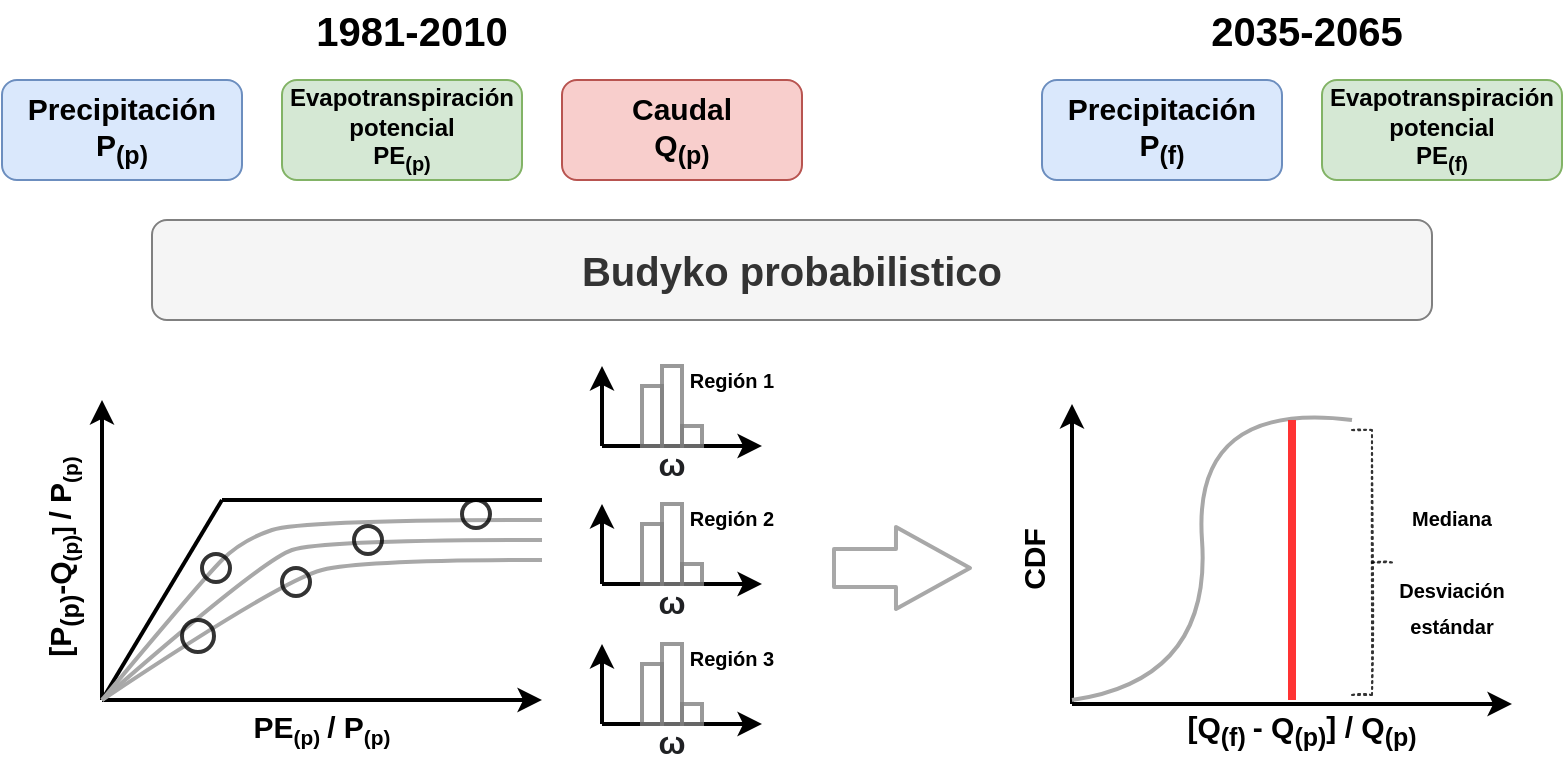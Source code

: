 <mxfile version="15.5.5" type="github">
  <diagram id="A99DdAJ5PK1zMeIAeDLB" name="Page-1">
    <mxGraphModel dx="1372" dy="707" grid="1" gridSize="10" guides="1" tooltips="1" connect="1" arrows="1" fold="1" page="1" pageScale="1" pageWidth="50" pageHeight="50" math="0" shadow="0">
      <root>
        <mxCell id="0" />
        <mxCell id="1" parent="0" />
        <mxCell id="cclBEqFT7hq5Q4IXAHW2-156" value="" style="group" vertex="1" connectable="0" parent="1">
          <mxGeometry x="60" y="110" width="780" height="382" as="geometry" />
        </mxCell>
        <mxCell id="cclBEqFT7hq5Q4IXAHW2-1" value="Precipitación&lt;br&gt;P&lt;sub&gt;(p)&lt;/sub&gt;" style="rounded=1;whiteSpace=wrap;html=1;fontStyle=1;fontSize=15;labelBackgroundColor=none;labelBorderColor=none;fillColor=#dae8fc;strokeColor=#6c8ebf;" vertex="1" parent="cclBEqFT7hq5Q4IXAHW2-156">
          <mxGeometry y="40" width="120" height="50" as="geometry" />
        </mxCell>
        <mxCell id="cclBEqFT7hq5Q4IXAHW2-2" value="Evapotranspiración potencial&lt;br&gt;PE&lt;sub&gt;(p)&lt;/sub&gt;" style="rounded=1;whiteSpace=wrap;html=1;fontStyle=1;fontSize=12;labelBackgroundColor=none;labelBorderColor=none;fillColor=#d5e8d4;strokeColor=#82b366;" vertex="1" parent="cclBEqFT7hq5Q4IXAHW2-156">
          <mxGeometry x="140" y="40" width="120" height="50" as="geometry" />
        </mxCell>
        <mxCell id="cclBEqFT7hq5Q4IXAHW2-3" value="Caudal&lt;br&gt;Q&lt;sub&gt;(p)&lt;/sub&gt;" style="rounded=1;whiteSpace=wrap;html=1;fontStyle=1;fontSize=15;labelBackgroundColor=none;labelBorderColor=none;fillColor=#f8cecc;strokeColor=#b85450;" vertex="1" parent="cclBEqFT7hq5Q4IXAHW2-156">
          <mxGeometry x="280" y="40" width="120" height="50" as="geometry" />
        </mxCell>
        <mxCell id="cclBEqFT7hq5Q4IXAHW2-4" value="Precipitación&lt;br&gt;P&lt;sub&gt;(f)&lt;/sub&gt;" style="rounded=1;whiteSpace=wrap;html=1;fontStyle=1;fontSize=15;labelBackgroundColor=none;labelBorderColor=none;fillColor=#dae8fc;strokeColor=#6c8ebf;" vertex="1" parent="cclBEqFT7hq5Q4IXAHW2-156">
          <mxGeometry x="520" y="40" width="120" height="50" as="geometry" />
        </mxCell>
        <mxCell id="cclBEqFT7hq5Q4IXAHW2-5" value="Evapotranspiración potencial&lt;br&gt;PE&lt;sub&gt;(f)&lt;/sub&gt;" style="rounded=1;whiteSpace=wrap;html=1;fontStyle=1;fontSize=12;labelBackgroundColor=none;labelBorderColor=none;fillColor=#d5e8d4;strokeColor=#82b366;" vertex="1" parent="cclBEqFT7hq5Q4IXAHW2-156">
          <mxGeometry x="660" y="40" width="120" height="50" as="geometry" />
        </mxCell>
        <mxCell id="cclBEqFT7hq5Q4IXAHW2-8" value="Budyko probabilistico" style="rounded=1;whiteSpace=wrap;html=1;fontStyle=1;fontSize=20;labelBackgroundColor=none;labelBorderColor=none;fillColor=#f5f5f5;strokeColor=#808080;fontColor=#333333;shadow=0;glass=0;" vertex="1" parent="cclBEqFT7hq5Q4IXAHW2-156">
          <mxGeometry x="75" y="110" width="640" height="50" as="geometry" />
        </mxCell>
        <mxCell id="cclBEqFT7hq5Q4IXAHW2-127" value="" style="shape=flexArrow;endArrow=classic;html=1;fontSize=10;strokeColor=#A8A8A8;strokeWidth=2;curved=1;width=18;endSize=11.67;" edge="1" parent="cclBEqFT7hq5Q4IXAHW2-156">
          <mxGeometry width="50" height="50" relative="1" as="geometry">
            <mxPoint x="415" y="284" as="sourcePoint" />
            <mxPoint x="485" y="284" as="targetPoint" />
          </mxGeometry>
        </mxCell>
        <mxCell id="cclBEqFT7hq5Q4IXAHW2-129" value="" style="group" vertex="1" connectable="0" parent="cclBEqFT7hq5Q4IXAHW2-156">
          <mxGeometry x="15" y="173" width="375" height="209" as="geometry" />
        </mxCell>
        <mxCell id="cclBEqFT7hq5Q4IXAHW2-104" value="&lt;font style=&quot;font-size: 10px&quot;&gt;Región 1&lt;/font&gt;" style="text;html=1;strokeColor=none;fillColor=none;align=center;verticalAlign=middle;whiteSpace=wrap;rounded=0;shadow=0;glass=0;labelBackgroundColor=none;labelBorderColor=none;fontSize=15;opacity=80;fontStyle=1" vertex="1" parent="cclBEqFT7hq5Q4IXAHW2-129">
          <mxGeometry x="325" width="50" height="30" as="geometry" />
        </mxCell>
        <mxCell id="cclBEqFT7hq5Q4IXAHW2-128" value="" style="group" vertex="1" connectable="0" parent="cclBEqFT7hq5Q4IXAHW2-129">
          <mxGeometry y="10" width="375" height="199" as="geometry" />
        </mxCell>
        <mxCell id="cclBEqFT7hq5Q4IXAHW2-10" value="" style="endArrow=classic;html=1;rounded=0;fontSize=15;strokeWidth=2;" edge="1" parent="cclBEqFT7hq5Q4IXAHW2-128">
          <mxGeometry width="50" height="50" relative="1" as="geometry">
            <mxPoint x="35" y="167" as="sourcePoint" />
            <mxPoint x="35" y="17" as="targetPoint" />
          </mxGeometry>
        </mxCell>
        <mxCell id="cclBEqFT7hq5Q4IXAHW2-11" value="" style="endArrow=classic;html=1;rounded=0;fontSize=15;strokeWidth=2;" edge="1" parent="cclBEqFT7hq5Q4IXAHW2-128">
          <mxGeometry width="50" height="50" relative="1" as="geometry">
            <mxPoint x="35" y="167" as="sourcePoint" />
            <mxPoint x="255" y="167" as="targetPoint" />
          </mxGeometry>
        </mxCell>
        <mxCell id="cclBEqFT7hq5Q4IXAHW2-12" value="" style="endArrow=none;html=1;rounded=0;fontSize=15;strokeWidth=2;" edge="1" parent="cclBEqFT7hq5Q4IXAHW2-128">
          <mxGeometry width="50" height="50" relative="1" as="geometry">
            <mxPoint x="35" y="167" as="sourcePoint" />
            <mxPoint x="95" y="67" as="targetPoint" />
          </mxGeometry>
        </mxCell>
        <mxCell id="cclBEqFT7hq5Q4IXAHW2-13" value="" style="endArrow=none;html=1;rounded=0;fontSize=15;strokeWidth=2;" edge="1" parent="cclBEqFT7hq5Q4IXAHW2-128">
          <mxGeometry width="50" height="50" relative="1" as="geometry">
            <mxPoint x="95" y="67" as="sourcePoint" />
            <mxPoint x="255" y="67" as="targetPoint" />
          </mxGeometry>
        </mxCell>
        <mxCell id="cclBEqFT7hq5Q4IXAHW2-16" value="" style="endArrow=none;html=1;strokeWidth=2;fontSize=15;strokeColor=#A8A8A8;curved=1;" edge="1" parent="cclBEqFT7hq5Q4IXAHW2-128">
          <mxGeometry width="50" height="50" relative="1" as="geometry">
            <mxPoint x="35" y="167" as="sourcePoint" />
            <mxPoint x="255" y="77" as="targetPoint" />
            <Array as="points">
              <mxPoint x="85" y="107" />
              <mxPoint x="105" y="87" />
              <mxPoint x="135" y="77" />
            </Array>
          </mxGeometry>
        </mxCell>
        <mxCell id="cclBEqFT7hq5Q4IXAHW2-19" value="" style="endArrow=none;html=1;strokeWidth=2;fontSize=15;strokeColor=#A8A8A8;curved=1;" edge="1" parent="cclBEqFT7hq5Q4IXAHW2-128">
          <mxGeometry width="50" height="50" relative="1" as="geometry">
            <mxPoint x="35" y="167" as="sourcePoint" />
            <mxPoint x="255" y="87" as="targetPoint" />
            <Array as="points">
              <mxPoint x="115" y="97" />
              <mxPoint x="145" y="87" />
            </Array>
          </mxGeometry>
        </mxCell>
        <mxCell id="cclBEqFT7hq5Q4IXAHW2-21" value="" style="endArrow=none;html=1;strokeWidth=2;fontSize=15;startArrow=none;strokeColor=#A8A8A8;curved=1;" edge="1" parent="cclBEqFT7hq5Q4IXAHW2-128">
          <mxGeometry width="50" height="50" relative="1" as="geometry">
            <mxPoint x="35" y="167" as="sourcePoint" />
            <mxPoint x="255" y="97" as="targetPoint" />
            <Array as="points">
              <mxPoint x="125" y="107" />
              <mxPoint x="165" y="97" />
            </Array>
          </mxGeometry>
        </mxCell>
        <mxCell id="cclBEqFT7hq5Q4IXAHW2-32" value="" style="ellipse;whiteSpace=wrap;html=1;aspect=fixed;rounded=1;shadow=0;glass=0;labelBackgroundColor=none;labelBorderColor=none;fontSize=15;opacity=80;fillColor=none;strokeWidth=2;" vertex="1" parent="cclBEqFT7hq5Q4IXAHW2-128">
          <mxGeometry x="85" y="94" width="14" height="14" as="geometry" />
        </mxCell>
        <mxCell id="cclBEqFT7hq5Q4IXAHW2-34" value="" style="ellipse;whiteSpace=wrap;html=1;aspect=fixed;rounded=1;shadow=0;glass=0;labelBackgroundColor=none;labelBorderColor=none;fontSize=15;opacity=80;fillColor=none;strokeWidth=2;" vertex="1" parent="cclBEqFT7hq5Q4IXAHW2-128">
          <mxGeometry x="161" y="80" width="14" height="14" as="geometry" />
        </mxCell>
        <mxCell id="cclBEqFT7hq5Q4IXAHW2-36" value="" style="ellipse;whiteSpace=wrap;html=1;aspect=fixed;rounded=1;shadow=0;glass=0;labelBackgroundColor=none;labelBorderColor=none;fontSize=15;opacity=80;fillColor=none;strokeWidth=2;" vertex="1" parent="cclBEqFT7hq5Q4IXAHW2-128">
          <mxGeometry x="125" y="101" width="14" height="14" as="geometry" />
        </mxCell>
        <mxCell id="cclBEqFT7hq5Q4IXAHW2-37" value="" style="ellipse;whiteSpace=wrap;html=1;aspect=fixed;rounded=1;shadow=0;glass=0;labelBackgroundColor=none;labelBorderColor=none;fontSize=15;opacity=80;fillColor=none;strokeWidth=2;" vertex="1" parent="cclBEqFT7hq5Q4IXAHW2-128">
          <mxGeometry x="75" y="127" width="16" height="16" as="geometry" />
        </mxCell>
        <mxCell id="cclBEqFT7hq5Q4IXAHW2-39" value="" style="ellipse;whiteSpace=wrap;html=1;aspect=fixed;rounded=1;shadow=0;glass=0;labelBackgroundColor=none;labelBorderColor=none;fontSize=15;opacity=80;fillColor=none;strokeWidth=2;" vertex="1" parent="cclBEqFT7hq5Q4IXAHW2-128">
          <mxGeometry x="215" y="67" width="14" height="14" as="geometry" />
        </mxCell>
        <mxCell id="cclBEqFT7hq5Q4IXAHW2-43" value="" style="endArrow=classic;html=1;rounded=0;fontSize=15;strokeWidth=2;" edge="1" parent="cclBEqFT7hq5Q4IXAHW2-128">
          <mxGeometry width="50" height="50" relative="1" as="geometry">
            <mxPoint x="285" y="40" as="sourcePoint" />
            <mxPoint x="285" as="targetPoint" />
          </mxGeometry>
        </mxCell>
        <mxCell id="cclBEqFT7hq5Q4IXAHW2-44" value="" style="endArrow=classic;html=1;rounded=0;fontSize=15;strokeWidth=2;" edge="1" parent="cclBEqFT7hq5Q4IXAHW2-128">
          <mxGeometry width="50" height="50" relative="1" as="geometry">
            <mxPoint x="285" y="40" as="sourcePoint" />
            <mxPoint x="365" y="40" as="targetPoint" />
          </mxGeometry>
        </mxCell>
        <mxCell id="cclBEqFT7hq5Q4IXAHW2-49" value="" style="rounded=0;whiteSpace=wrap;html=1;shadow=0;glass=0;labelBackgroundColor=none;labelBorderColor=none;fontSize=15;strokeColor=#808080;strokeWidth=2;fillColor=none;gradientColor=#ffffff;opacity=80;" vertex="1" parent="cclBEqFT7hq5Q4IXAHW2-128">
          <mxGeometry x="305" y="10" width="10" height="30" as="geometry" />
        </mxCell>
        <mxCell id="cclBEqFT7hq5Q4IXAHW2-50" value="" style="rounded=0;whiteSpace=wrap;html=1;shadow=0;glass=0;labelBackgroundColor=none;labelBorderColor=none;fontSize=15;strokeColor=#808080;strokeWidth=2;fillColor=none;gradientColor=#ffffff;opacity=80;" vertex="1" parent="cclBEqFT7hq5Q4IXAHW2-128">
          <mxGeometry x="315" width="10" height="40" as="geometry" />
        </mxCell>
        <mxCell id="cclBEqFT7hq5Q4IXAHW2-51" value="" style="rounded=0;whiteSpace=wrap;html=1;shadow=0;glass=0;labelBackgroundColor=none;labelBorderColor=none;fontSize=15;strokeColor=#808080;strokeWidth=2;fillColor=none;gradientColor=#ffffff;opacity=80;" vertex="1" parent="cclBEqFT7hq5Q4IXAHW2-128">
          <mxGeometry x="325" y="30" width="10" height="10" as="geometry" />
        </mxCell>
        <mxCell id="cclBEqFT7hq5Q4IXAHW2-97" value="PE&lt;span style=&quot;font-size: 12.5px&quot;&gt;&lt;sub&gt;(p)&lt;/sub&gt;&amp;nbsp;&lt;/span&gt;/ P&lt;span style=&quot;font-size: 12.5px&quot;&gt;&lt;sub&gt;(p)&lt;/sub&gt;&lt;/span&gt;" style="text;html=1;strokeColor=none;fillColor=none;align=center;verticalAlign=middle;whiteSpace=wrap;rounded=0;shadow=0;glass=0;labelBackgroundColor=none;labelBorderColor=none;fontSize=15;opacity=80;fontStyle=1" vertex="1" parent="cclBEqFT7hq5Q4IXAHW2-128">
          <mxGeometry x="30" y="167" width="230" height="30" as="geometry" />
        </mxCell>
        <mxCell id="cclBEqFT7hq5Q4IXAHW2-103" value="[P&lt;sub&gt;(p)&lt;/sub&gt;-Q&lt;span style=&quot;font-size: 12.5px&quot;&gt;&lt;sub&gt;(p)&lt;/sub&gt;]&amp;nbsp;&lt;/span&gt;/ P&lt;span style=&quot;font-size: 12.5px&quot;&gt;&lt;sub&gt;(p)&lt;/sub&gt;&lt;/span&gt;" style="text;html=1;strokeColor=none;fillColor=none;align=center;verticalAlign=middle;whiteSpace=wrap;rounded=0;shadow=0;glass=0;labelBackgroundColor=none;labelBorderColor=none;fontSize=15;opacity=80;fontStyle=1;rotation=-90;" vertex="1" parent="cclBEqFT7hq5Q4IXAHW2-128">
          <mxGeometry x="-51.25" y="80.75" width="132.5" height="30" as="geometry" />
        </mxCell>
        <mxCell id="cclBEqFT7hq5Q4IXAHW2-108" value="&lt;span style=&quot;color: rgb(32 , 33 , 36) ; font-family: &amp;#34;arial&amp;#34; , sans-serif ; font-size: 16px ; text-align: left ; background-color: rgb(255 , 255 , 255)&quot;&gt;&lt;b&gt;ω&lt;/b&gt;&lt;/span&gt;" style="text;html=1;strokeColor=none;fillColor=none;align=center;verticalAlign=middle;whiteSpace=wrap;rounded=0;shadow=0;glass=0;labelBackgroundColor=none;labelBorderColor=none;fontSize=10;opacity=80;" vertex="1" parent="cclBEqFT7hq5Q4IXAHW2-128">
          <mxGeometry x="290" y="37.5" width="60" height="22.5" as="geometry" />
        </mxCell>
        <mxCell id="cclBEqFT7hq5Q4IXAHW2-113" value="" style="endArrow=classic;html=1;rounded=0;fontSize=15;strokeWidth=2;" edge="1" parent="cclBEqFT7hq5Q4IXAHW2-128">
          <mxGeometry width="50" height="50" relative="1" as="geometry">
            <mxPoint x="285" y="109" as="sourcePoint" />
            <mxPoint x="285" y="69" as="targetPoint" />
          </mxGeometry>
        </mxCell>
        <mxCell id="cclBEqFT7hq5Q4IXAHW2-114" value="" style="endArrow=classic;html=1;rounded=0;fontSize=15;strokeWidth=2;" edge="1" parent="cclBEqFT7hq5Q4IXAHW2-128">
          <mxGeometry width="50" height="50" relative="1" as="geometry">
            <mxPoint x="285" y="109" as="sourcePoint" />
            <mxPoint x="365" y="109" as="targetPoint" />
          </mxGeometry>
        </mxCell>
        <mxCell id="cclBEqFT7hq5Q4IXAHW2-115" value="" style="rounded=0;whiteSpace=wrap;html=1;shadow=0;glass=0;labelBackgroundColor=none;labelBorderColor=none;fontSize=15;strokeColor=#808080;strokeWidth=2;fillColor=none;gradientColor=#ffffff;opacity=80;" vertex="1" parent="cclBEqFT7hq5Q4IXAHW2-128">
          <mxGeometry x="305" y="79" width="10" height="30" as="geometry" />
        </mxCell>
        <mxCell id="cclBEqFT7hq5Q4IXAHW2-116" value="" style="rounded=0;whiteSpace=wrap;html=1;shadow=0;glass=0;labelBackgroundColor=none;labelBorderColor=none;fontSize=15;strokeColor=#808080;strokeWidth=2;fillColor=none;gradientColor=#ffffff;opacity=80;" vertex="1" parent="cclBEqFT7hq5Q4IXAHW2-128">
          <mxGeometry x="315" y="69" width="10" height="40" as="geometry" />
        </mxCell>
        <mxCell id="cclBEqFT7hq5Q4IXAHW2-117" value="" style="rounded=0;whiteSpace=wrap;html=1;shadow=0;glass=0;labelBackgroundColor=none;labelBorderColor=none;fontSize=15;strokeColor=#808080;strokeWidth=2;fillColor=none;gradientColor=#ffffff;opacity=80;" vertex="1" parent="cclBEqFT7hq5Q4IXAHW2-128">
          <mxGeometry x="325" y="99" width="10" height="10" as="geometry" />
        </mxCell>
        <mxCell id="cclBEqFT7hq5Q4IXAHW2-118" value="&lt;font style=&quot;font-size: 10px&quot;&gt;Región 2&lt;/font&gt;" style="text;html=1;strokeColor=none;fillColor=none;align=center;verticalAlign=middle;whiteSpace=wrap;rounded=0;shadow=0;glass=0;labelBackgroundColor=none;labelBorderColor=none;fontSize=15;opacity=80;fontStyle=1" vertex="1" parent="cclBEqFT7hq5Q4IXAHW2-128">
          <mxGeometry x="325" y="59" width="50" height="30" as="geometry" />
        </mxCell>
        <mxCell id="cclBEqFT7hq5Q4IXAHW2-119" value="&lt;span style=&quot;color: rgb(32 , 33 , 36) ; font-family: &amp;#34;arial&amp;#34; , sans-serif ; font-size: 16px ; text-align: left ; background-color: rgb(255 , 255 , 255)&quot;&gt;&lt;b&gt;ω&lt;/b&gt;&lt;/span&gt;" style="text;html=1;strokeColor=none;fillColor=none;align=center;verticalAlign=middle;whiteSpace=wrap;rounded=0;shadow=0;glass=0;labelBackgroundColor=none;labelBorderColor=none;fontSize=10;opacity=80;" vertex="1" parent="cclBEqFT7hq5Q4IXAHW2-128">
          <mxGeometry x="290" y="106.5" width="60" height="22.5" as="geometry" />
        </mxCell>
        <mxCell id="cclBEqFT7hq5Q4IXAHW2-120" value="" style="endArrow=classic;html=1;rounded=0;fontSize=15;strokeWidth=2;" edge="1" parent="cclBEqFT7hq5Q4IXAHW2-128">
          <mxGeometry width="50" height="50" relative="1" as="geometry">
            <mxPoint x="285" y="179" as="sourcePoint" />
            <mxPoint x="285" y="139" as="targetPoint" />
          </mxGeometry>
        </mxCell>
        <mxCell id="cclBEqFT7hq5Q4IXAHW2-121" value="" style="endArrow=classic;html=1;rounded=0;fontSize=15;strokeWidth=2;" edge="1" parent="cclBEqFT7hq5Q4IXAHW2-128">
          <mxGeometry width="50" height="50" relative="1" as="geometry">
            <mxPoint x="285" y="179" as="sourcePoint" />
            <mxPoint x="365" y="179" as="targetPoint" />
          </mxGeometry>
        </mxCell>
        <mxCell id="cclBEqFT7hq5Q4IXAHW2-122" value="" style="rounded=0;whiteSpace=wrap;html=1;shadow=0;glass=0;labelBackgroundColor=none;labelBorderColor=none;fontSize=15;strokeColor=#808080;strokeWidth=2;fillColor=none;gradientColor=#ffffff;opacity=80;" vertex="1" parent="cclBEqFT7hq5Q4IXAHW2-128">
          <mxGeometry x="305" y="149" width="10" height="30" as="geometry" />
        </mxCell>
        <mxCell id="cclBEqFT7hq5Q4IXAHW2-123" value="" style="rounded=0;whiteSpace=wrap;html=1;shadow=0;glass=0;labelBackgroundColor=none;labelBorderColor=none;fontSize=15;strokeColor=#808080;strokeWidth=2;fillColor=none;gradientColor=#ffffff;opacity=80;" vertex="1" parent="cclBEqFT7hq5Q4IXAHW2-128">
          <mxGeometry x="315" y="139" width="10" height="40" as="geometry" />
        </mxCell>
        <mxCell id="cclBEqFT7hq5Q4IXAHW2-124" value="" style="rounded=0;whiteSpace=wrap;html=1;shadow=0;glass=0;labelBackgroundColor=none;labelBorderColor=none;fontSize=15;strokeColor=#808080;strokeWidth=2;fillColor=none;gradientColor=#ffffff;opacity=80;" vertex="1" parent="cclBEqFT7hq5Q4IXAHW2-128">
          <mxGeometry x="325" y="169" width="10" height="10" as="geometry" />
        </mxCell>
        <mxCell id="cclBEqFT7hq5Q4IXAHW2-125" value="&lt;font style=&quot;font-size: 10px&quot;&gt;Región 3&lt;/font&gt;" style="text;html=1;strokeColor=none;fillColor=none;align=center;verticalAlign=middle;whiteSpace=wrap;rounded=0;shadow=0;glass=0;labelBackgroundColor=none;labelBorderColor=none;fontSize=15;opacity=80;fontStyle=1" vertex="1" parent="cclBEqFT7hq5Q4IXAHW2-128">
          <mxGeometry x="325" y="129" width="50" height="30" as="geometry" />
        </mxCell>
        <mxCell id="cclBEqFT7hq5Q4IXAHW2-126" value="&lt;span style=&quot;color: rgb(32 , 33 , 36) ; font-family: &amp;#34;arial&amp;#34; , sans-serif ; font-size: 16px ; text-align: left ; background-color: rgb(255 , 255 , 255)&quot;&gt;&lt;b&gt;ω&lt;/b&gt;&lt;/span&gt;" style="text;html=1;strokeColor=none;fillColor=none;align=center;verticalAlign=middle;whiteSpace=wrap;rounded=0;shadow=0;glass=0;labelBackgroundColor=none;labelBorderColor=none;fontSize=10;opacity=80;" vertex="1" parent="cclBEqFT7hq5Q4IXAHW2-128">
          <mxGeometry x="290" y="176.5" width="60" height="22.5" as="geometry" />
        </mxCell>
        <mxCell id="cclBEqFT7hq5Q4IXAHW2-130" value="" style="endArrow=classic;html=1;rounded=0;fontSize=15;strokeWidth=2;" edge="1" parent="cclBEqFT7hq5Q4IXAHW2-156">
          <mxGeometry width="50" height="50" relative="1" as="geometry">
            <mxPoint x="535" y="352" as="sourcePoint" />
            <mxPoint x="535" y="202" as="targetPoint" />
          </mxGeometry>
        </mxCell>
        <mxCell id="cclBEqFT7hq5Q4IXAHW2-131" value="" style="endArrow=classic;html=1;rounded=0;fontSize=15;strokeWidth=2;" edge="1" parent="cclBEqFT7hq5Q4IXAHW2-156">
          <mxGeometry width="50" height="50" relative="1" as="geometry">
            <mxPoint x="535" y="352" as="sourcePoint" />
            <mxPoint x="755" y="352" as="targetPoint" />
          </mxGeometry>
        </mxCell>
        <mxCell id="cclBEqFT7hq5Q4IXAHW2-143" value="CDF" style="text;html=1;strokeColor=none;fillColor=none;align=center;verticalAlign=middle;whiteSpace=wrap;rounded=0;shadow=0;glass=0;labelBackgroundColor=none;labelBorderColor=none;fontSize=15;opacity=80;fontStyle=1;rotation=-90;" vertex="1" parent="cclBEqFT7hq5Q4IXAHW2-156">
          <mxGeometry x="485" y="264.5" width="60" height="30" as="geometry" />
        </mxCell>
        <mxCell id="cclBEqFT7hq5Q4IXAHW2-145" value="" style="endArrow=none;html=1;fontSize=10;strokeColor=#A8A8A8;strokeWidth=2;curved=1;" edge="1" parent="cclBEqFT7hq5Q4IXAHW2-156">
          <mxGeometry width="50" height="50" relative="1" as="geometry">
            <mxPoint x="535" y="350" as="sourcePoint" />
            <mxPoint x="675" y="210" as="targetPoint" />
            <Array as="points">
              <mxPoint x="605" y="340" />
              <mxPoint x="595" y="200" />
            </Array>
          </mxGeometry>
        </mxCell>
        <mxCell id="cclBEqFT7hq5Q4IXAHW2-147" value="[Q&lt;sub&gt;(f) &lt;/sub&gt;- Q&lt;sub&gt;(p)&lt;/sub&gt;] / Q&lt;sub&gt;(p)&lt;/sub&gt;" style="text;html=1;strokeColor=none;fillColor=none;align=center;verticalAlign=middle;whiteSpace=wrap;rounded=0;shadow=0;glass=0;labelBackgroundColor=none;labelBorderColor=none;fontSize=15;opacity=80;fontStyle=1" vertex="1" parent="cclBEqFT7hq5Q4IXAHW2-156">
          <mxGeometry x="575" y="350" width="150" height="30" as="geometry" />
        </mxCell>
        <mxCell id="cclBEqFT7hq5Q4IXAHW2-148" value="" style="endArrow=none;html=1;fontSize=12;strokeColor=#FF3333;strokeWidth=4;curved=1;" edge="1" parent="cclBEqFT7hq5Q4IXAHW2-156">
          <mxGeometry width="50" height="50" relative="1" as="geometry">
            <mxPoint x="645" y="350" as="sourcePoint" />
            <mxPoint x="645" y="210" as="targetPoint" />
          </mxGeometry>
        </mxCell>
        <mxCell id="cclBEqFT7hq5Q4IXAHW2-149" value="" style="strokeWidth=1;html=1;shape=mxgraph.flowchart.annotation_2;align=left;labelPosition=right;pointerEvents=1;rounded=1;shadow=0;glass=0;labelBackgroundColor=none;labelBorderColor=none;fontSize=12;fillColor=none;gradientColor=#ffffff;opacity=80;rotation=-180;dashed=1;dashPattern=1 2;sketch=1;" vertex="1" parent="cclBEqFT7hq5Q4IXAHW2-156">
          <mxGeometry x="675" y="215" width="20" height="132.5" as="geometry" />
        </mxCell>
        <mxCell id="cclBEqFT7hq5Q4IXAHW2-150" value="&lt;font style=&quot;font-size: 10px&quot;&gt;Mediana&lt;br&gt;&lt;br&gt;Desviación estándar&lt;br&gt;&lt;/font&gt;" style="text;html=1;strokeColor=none;fillColor=none;align=center;verticalAlign=middle;whiteSpace=wrap;rounded=0;shadow=0;glass=0;labelBackgroundColor=none;labelBorderColor=none;fontSize=15;opacity=80;fontStyle=1" vertex="1" parent="cclBEqFT7hq5Q4IXAHW2-156">
          <mxGeometry x="700" y="244" width="50" height="80" as="geometry" />
        </mxCell>
        <mxCell id="cclBEqFT7hq5Q4IXAHW2-154" value="2035-2065" style="text;html=1;strokeColor=none;fillColor=default;align=center;verticalAlign=middle;whiteSpace=wrap;rounded=0;shadow=0;glass=0;dashed=1;dashPattern=1 2;labelBackgroundColor=none;labelBorderColor=none;sketch=1;fontSize=20;opacity=80;fontStyle=1" vertex="1" parent="cclBEqFT7hq5Q4IXAHW2-156">
          <mxGeometry x="600" width="105" height="30" as="geometry" />
        </mxCell>
        <mxCell id="cclBEqFT7hq5Q4IXAHW2-153" value="1981-2010" style="text;html=1;strokeColor=none;fillColor=default;align=center;verticalAlign=middle;whiteSpace=wrap;rounded=0;shadow=0;glass=0;dashed=1;dashPattern=1 2;labelBackgroundColor=none;labelBorderColor=none;sketch=1;fontSize=20;opacity=80;fontStyle=1" vertex="1" parent="cclBEqFT7hq5Q4IXAHW2-156">
          <mxGeometry x="150" width="110" height="30" as="geometry" />
        </mxCell>
      </root>
    </mxGraphModel>
  </diagram>
</mxfile>
